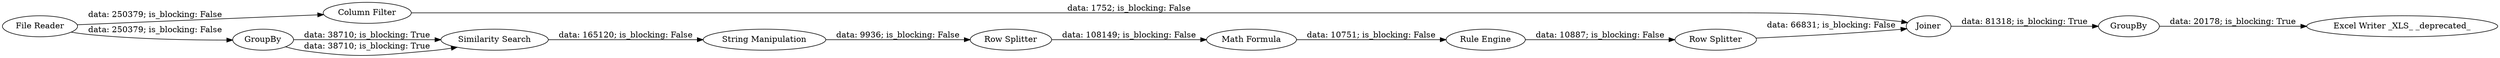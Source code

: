 digraph {
	"-2520687305762925493_6" [label="Math Formula"]
	"-2520687305762925493_8" [label="Row Splitter"]
	"-2520687305762925493_9" [label="Column Filter"]
	"-2520687305762925493_10" [label=Joiner]
	"-2520687305762925493_2" [label=GroupBy]
	"-2520687305762925493_5" [label="Row Splitter"]
	"-2520687305762925493_11" [label=GroupBy]
	"-2520687305762925493_12" [label="Excel Writer _XLS_ _deprecated_"]
	"-2520687305762925493_1" [label="File Reader"]
	"-2520687305762925493_4" [label="String Manipulation"]
	"-2520687305762925493_7" [label="Rule Engine"]
	"-2520687305762925493_3" [label="Similarity Search"]
	"-2520687305762925493_9" -> "-2520687305762925493_10" [label="data: 1752; is_blocking: False"]
	"-2520687305762925493_10" -> "-2520687305762925493_11" [label="data: 81318; is_blocking: True"]
	"-2520687305762925493_7" -> "-2520687305762925493_8" [label="data: 10887; is_blocking: False"]
	"-2520687305762925493_1" -> "-2520687305762925493_2" [label="data: 250379; is_blocking: False"]
	"-2520687305762925493_3" -> "-2520687305762925493_4" [label="data: 165120; is_blocking: False"]
	"-2520687305762925493_5" -> "-2520687305762925493_6" [label="data: 108149; is_blocking: False"]
	"-2520687305762925493_4" -> "-2520687305762925493_5" [label="data: 9936; is_blocking: False"]
	"-2520687305762925493_2" -> "-2520687305762925493_3" [label="data: 38710; is_blocking: True"]
	"-2520687305762925493_6" -> "-2520687305762925493_7" [label="data: 10751; is_blocking: False"]
	"-2520687305762925493_8" -> "-2520687305762925493_10" [label="data: 66831; is_blocking: False"]
	"-2520687305762925493_11" -> "-2520687305762925493_12" [label="data: 20178; is_blocking: True"]
	"-2520687305762925493_1" -> "-2520687305762925493_9" [label="data: 250379; is_blocking: False"]
	"-2520687305762925493_2" -> "-2520687305762925493_3" [label="data: 38710; is_blocking: True"]
	rankdir=LR
}
